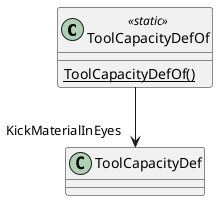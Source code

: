 @startuml
class ToolCapacityDefOf <<static>> {
    {static} ToolCapacityDefOf()
}
ToolCapacityDefOf --> "KickMaterialInEyes" ToolCapacityDef
@enduml
